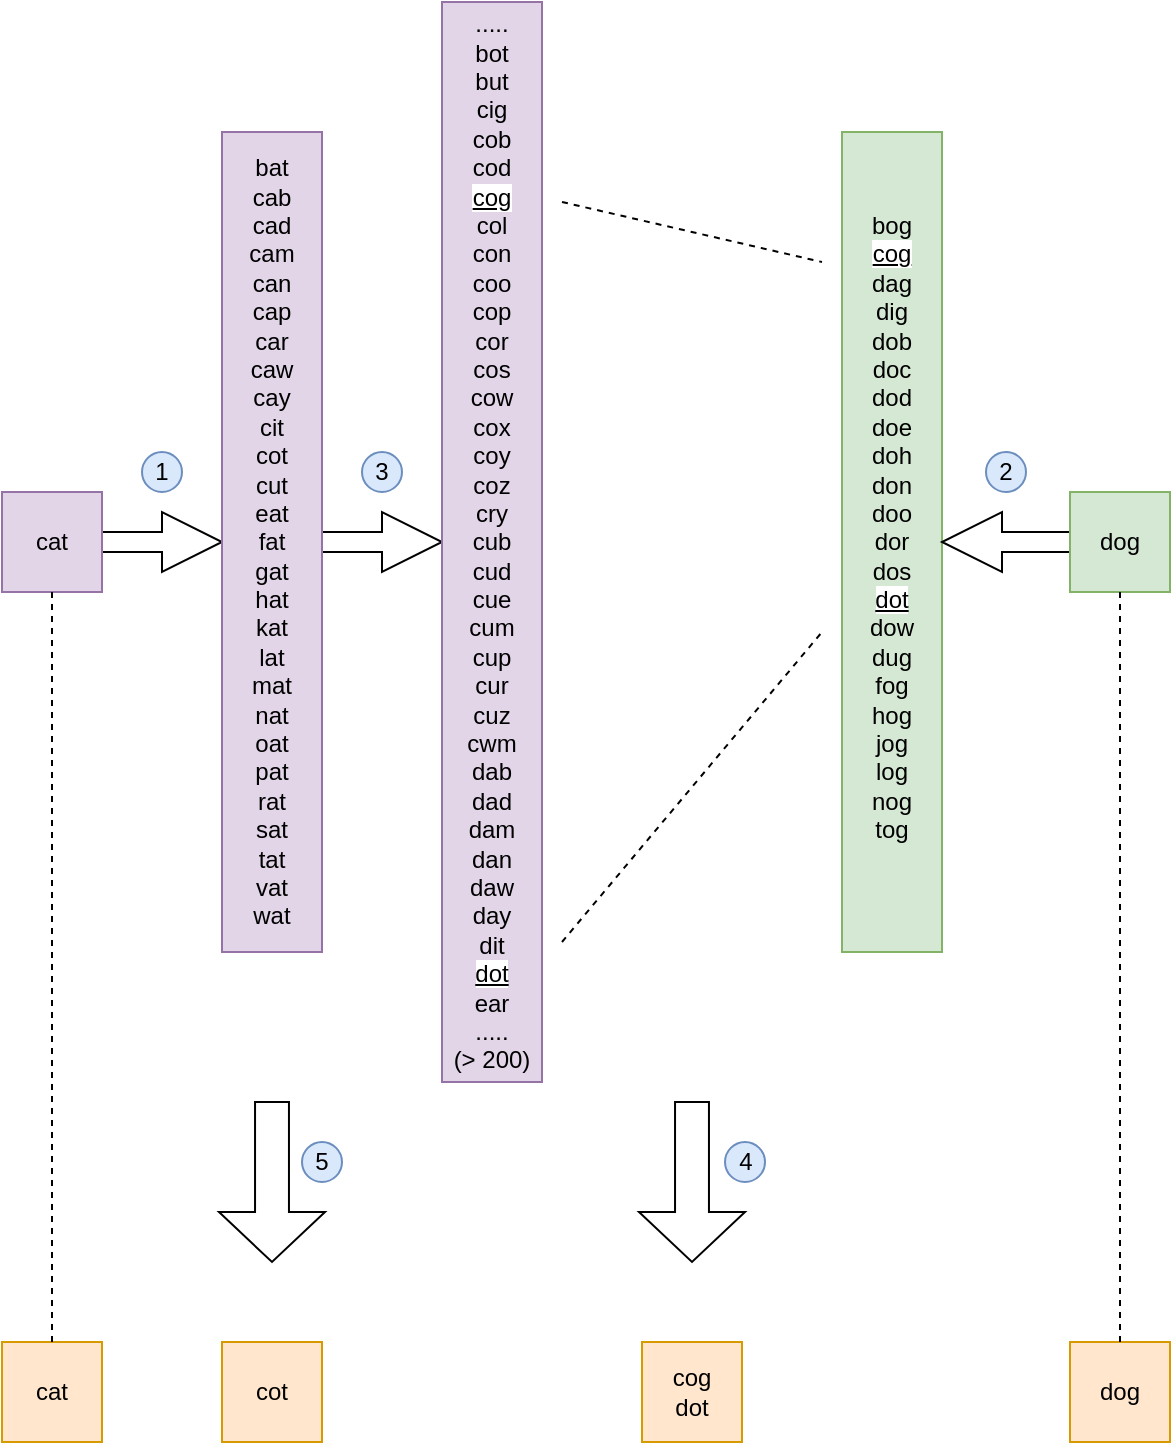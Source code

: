 <mxfile version="11.2.5" type="device" pages="1"><diagram id="UOeI3dxI3NIM2mdNmChD" name="Page-1"><mxGraphModel dx="946" dy="682" grid="1" gridSize="10" guides="1" tooltips="1" connect="1" arrows="1" fold="1" page="1" pageScale="1" pageWidth="827" pageHeight="1169" math="0" shadow="0"><root><mxCell id="0"/><mxCell id="1" parent="0"/><mxCell id="DkJRjAM9unMO9o6rJoWp-8" style="edgeStyle=orthogonalEdgeStyle;rounded=0;orthogonalLoop=1;jettySize=auto;html=1;shape=arrow;" parent="1" source="DkJRjAM9unMO9o6rJoWp-1" target="DkJRjAM9unMO9o6rJoWp-2" edge="1"><mxGeometry relative="1" as="geometry"/></mxCell><mxCell id="DkJRjAM9unMO9o6rJoWp-1" value="cat" style="rounded=0;whiteSpace=wrap;html=1;fillColor=#e1d5e7;strokeColor=#9673a6;" parent="1" vertex="1"><mxGeometry x="20" y="285" width="50" height="50" as="geometry"/></mxCell><mxCell id="DkJRjAM9unMO9o6rJoWp-9" style="edgeStyle=orthogonalEdgeStyle;rounded=0;orthogonalLoop=1;jettySize=auto;html=1;entryX=0;entryY=0.5;entryDx=0;entryDy=0;shape=arrow;" parent="1" source="DkJRjAM9unMO9o6rJoWp-2" target="DkJRjAM9unMO9o6rJoWp-5" edge="1"><mxGeometry relative="1" as="geometry"/></mxCell><mxCell id="DkJRjAM9unMO9o6rJoWp-2" value="&lt;div&gt;bat&lt;/div&gt;&lt;div&gt;cab&lt;/div&gt;&lt;div&gt;cad&lt;/div&gt;&lt;div&gt;cam&lt;/div&gt;&lt;div&gt;can&lt;/div&gt;&lt;div&gt;cap&lt;/div&gt;&lt;div&gt;car&lt;/div&gt;&lt;div&gt;caw&lt;/div&gt;&lt;div&gt;cay&lt;/div&gt;&lt;div&gt;cit&lt;/div&gt;&lt;div&gt;cot&lt;/div&gt;&lt;div&gt;cut&lt;/div&gt;&lt;div&gt;eat&lt;/div&gt;&lt;div&gt;fat&lt;/div&gt;&lt;div&gt;gat&lt;/div&gt;&lt;div&gt;hat&lt;/div&gt;&lt;div&gt;kat&lt;/div&gt;&lt;div&gt;lat&lt;/div&gt;&lt;div&gt;mat&lt;/div&gt;&lt;div&gt;nat&lt;/div&gt;&lt;div&gt;oat&lt;/div&gt;&lt;div&gt;pat&lt;/div&gt;&lt;div&gt;rat&lt;/div&gt;&lt;div&gt;sat&lt;/div&gt;&lt;div&gt;tat&lt;/div&gt;&lt;div&gt;vat&lt;/div&gt;&lt;div&gt;wat&lt;/div&gt;" style="rounded=0;whiteSpace=wrap;html=1;fillColor=#e1d5e7;strokeColor=#9673a6;" parent="1" vertex="1"><mxGeometry x="130" y="105" width="50" height="410" as="geometry"/></mxCell><mxCell id="DkJRjAM9unMO9o6rJoWp-3" value="&lt;div&gt;bog&lt;/div&gt;&lt;div&gt;&lt;span style=&quot;background-color: rgb(255 , 255 , 255)&quot;&gt;&lt;u&gt;cog&lt;/u&gt;&lt;/span&gt;&lt;/div&gt;&lt;div&gt;dag&lt;/div&gt;&lt;div&gt;dig&lt;/div&gt;&lt;div&gt;dob&lt;/div&gt;&lt;div&gt;doc&lt;/div&gt;&lt;div&gt;dod&lt;/div&gt;&lt;div&gt;doe&lt;/div&gt;&lt;div&gt;doh&lt;/div&gt;&lt;div&gt;don&lt;/div&gt;&lt;div&gt;doo&lt;/div&gt;&lt;div&gt;dor&lt;/div&gt;&lt;div&gt;dos&lt;/div&gt;&lt;div&gt;&lt;span style=&quot;background-color: rgb(255 , 255 , 255)&quot;&gt;&lt;u&gt;dot&lt;/u&gt;&lt;/span&gt;&lt;/div&gt;&lt;div&gt;dow&lt;/div&gt;&lt;div&gt;dug&lt;/div&gt;&lt;div&gt;fog&lt;/div&gt;&lt;div&gt;hog&lt;/div&gt;&lt;div&gt;jog&lt;/div&gt;&lt;div&gt;log&lt;/div&gt;&lt;div&gt;nog&lt;/div&gt;&lt;div&gt;tog&lt;/div&gt;&lt;div&gt;&lt;br&gt;&lt;/div&gt;" style="rounded=0;whiteSpace=wrap;html=1;fillColor=#d5e8d4;strokeColor=#82b366;" parent="1" vertex="1"><mxGeometry x="440" y="105" width="50" height="410" as="geometry"/></mxCell><mxCell id="DkJRjAM9unMO9o6rJoWp-6" style="edgeStyle=orthogonalEdgeStyle;rounded=0;orthogonalLoop=1;jettySize=auto;html=1;entryX=1;entryY=0.5;entryDx=0;entryDy=0;shape=arrow;" parent="1" source="DkJRjAM9unMO9o6rJoWp-4" target="DkJRjAM9unMO9o6rJoWp-3" edge="1"><mxGeometry relative="1" as="geometry"/></mxCell><mxCell id="DkJRjAM9unMO9o6rJoWp-4" value="dog" style="rounded=0;whiteSpace=wrap;html=1;fillColor=#d5e8d4;strokeColor=#82b366;" parent="1" vertex="1"><mxGeometry x="554" y="285" width="50" height="50" as="geometry"/></mxCell><mxCell id="DkJRjAM9unMO9o6rJoWp-5" value="&lt;div&gt;&lt;div&gt;.....&lt;/div&gt;&lt;div&gt;bot&lt;/div&gt;&lt;div&gt;but&lt;/div&gt;&lt;div&gt;cig&lt;/div&gt;&lt;div&gt;cob&lt;/div&gt;&lt;div&gt;cod&lt;/div&gt;&lt;div&gt;&lt;span style=&quot;background-color: rgb(255 , 255 , 255)&quot;&gt;&lt;u&gt;cog&lt;/u&gt;&lt;/span&gt;&lt;/div&gt;&lt;div&gt;col&lt;/div&gt;&lt;div&gt;con&lt;/div&gt;&lt;div&gt;coo&lt;/div&gt;&lt;div&gt;cop&lt;/div&gt;&lt;div&gt;cor&lt;/div&gt;&lt;div&gt;cos&lt;/div&gt;&lt;div&gt;cow&lt;/div&gt;&lt;div&gt;cox&lt;/div&gt;&lt;div&gt;coy&lt;/div&gt;&lt;div&gt;coz&lt;/div&gt;&lt;div&gt;cry&lt;/div&gt;&lt;div&gt;cub&lt;/div&gt;&lt;div&gt;cud&lt;/div&gt;&lt;div&gt;cue&lt;/div&gt;&lt;div&gt;cum&lt;/div&gt;&lt;div&gt;cup&lt;/div&gt;&lt;div&gt;cur&lt;/div&gt;&lt;div&gt;cuz&lt;/div&gt;&lt;div&gt;cwm&lt;/div&gt;&lt;div&gt;dab&lt;/div&gt;&lt;div&gt;dad&lt;/div&gt;&lt;div&gt;dam&lt;/div&gt;&lt;div&gt;dan&lt;/div&gt;&lt;div&gt;daw&lt;/div&gt;&lt;div&gt;day&lt;/div&gt;&lt;div&gt;dit&lt;/div&gt;&lt;div&gt;&lt;span style=&quot;background-color: rgb(255 , 255 , 255)&quot;&gt;&lt;u&gt;dot&lt;/u&gt;&lt;/span&gt;&lt;/div&gt;&lt;div&gt;ear&lt;br&gt;.....&lt;/div&gt;&lt;/div&gt;&lt;div&gt;(&amp;gt; 200)&lt;/div&gt;" style="rounded=0;whiteSpace=wrap;html=1;fillColor=#e1d5e7;strokeColor=#9673a6;" parent="1" vertex="1"><mxGeometry x="240" y="40" width="50" height="540" as="geometry"/></mxCell><mxCell id="DkJRjAM9unMO9o6rJoWp-10" value="" style="endArrow=none;html=1;startArrow=none;startFill=0;dashed=1;endFill=0;" parent="1" edge="1"><mxGeometry width="50" height="50" relative="1" as="geometry"><mxPoint x="300" y="140" as="sourcePoint"/><mxPoint x="430" y="170" as="targetPoint"/></mxGeometry></mxCell><mxCell id="DkJRjAM9unMO9o6rJoWp-11" value="" style="endArrow=none;html=1;strokeColor=#000000;startArrow=none;startFill=0;dashed=1;strokeWidth=1;endFill=0;" parent="1" edge="1"><mxGeometry width="50" height="50" relative="1" as="geometry"><mxPoint x="300" y="510" as="sourcePoint"/><mxPoint x="430" y="355" as="targetPoint"/></mxGeometry></mxCell><mxCell id="EBayxATvgJCCMTUv-KVU-1" value="1" style="ellipse;whiteSpace=wrap;html=1;aspect=fixed;fillColor=#dae8fc;strokeColor=#6c8ebf;" vertex="1" parent="1"><mxGeometry x="90" y="265" width="20" height="20" as="geometry"/></mxCell><mxCell id="EBayxATvgJCCMTUv-KVU-2" value="2" style="ellipse;whiteSpace=wrap;html=1;aspect=fixed;fillColor=#dae8fc;strokeColor=#6c8ebf;" vertex="1" parent="1"><mxGeometry x="512" y="265" width="20" height="20" as="geometry"/></mxCell><mxCell id="EBayxATvgJCCMTUv-KVU-3" value="3" style="ellipse;whiteSpace=wrap;html=1;aspect=fixed;fillColor=#dae8fc;strokeColor=#6c8ebf;" vertex="1" parent="1"><mxGeometry x="200" y="265" width="20" height="20" as="geometry"/></mxCell><mxCell id="EBayxATvgJCCMTUv-KVU-6" value="cog&lt;br&gt;dot" style="rounded=0;whiteSpace=wrap;html=1;fillColor=#ffe6cc;strokeColor=#d79b00;" vertex="1" parent="1"><mxGeometry x="340" y="710" width="50" height="50" as="geometry"/></mxCell><mxCell id="EBayxATvgJCCMTUv-KVU-7" value="cot" style="rounded=0;whiteSpace=wrap;html=1;fillColor=#ffe6cc;strokeColor=#d79b00;" vertex="1" parent="1"><mxGeometry x="130" y="710" width="50" height="50" as="geometry"/></mxCell><mxCell id="EBayxATvgJCCMTUv-KVU-8" value="cat" style="rounded=0;whiteSpace=wrap;html=1;fillColor=#ffe6cc;strokeColor=#d79b00;" vertex="1" parent="1"><mxGeometry x="20" y="710" width="50" height="50" as="geometry"/></mxCell><mxCell id="EBayxATvgJCCMTUv-KVU-9" value="dog" style="rounded=0;whiteSpace=wrap;html=1;fillColor=#ffe6cc;strokeColor=#d79b00;" vertex="1" parent="1"><mxGeometry x="554" y="710" width="50" height="50" as="geometry"/></mxCell><mxCell id="EBayxATvgJCCMTUv-KVU-10" value="4" style="ellipse;whiteSpace=wrap;html=1;aspect=fixed;fillColor=#dae8fc;strokeColor=#6c8ebf;" vertex="1" parent="1"><mxGeometry x="381.5" y="610" width="20" height="20" as="geometry"/></mxCell><mxCell id="EBayxATvgJCCMTUv-KVU-11" value="5" style="ellipse;whiteSpace=wrap;html=1;aspect=fixed;fillColor=#dae8fc;strokeColor=#6c8ebf;" vertex="1" parent="1"><mxGeometry x="170" y="610" width="20" height="20" as="geometry"/></mxCell><mxCell id="EBayxATvgJCCMTUv-KVU-12" value="" style="html=1;shadow=0;dashed=0;align=center;verticalAlign=middle;shape=mxgraph.arrows2.arrow;dy=0.68;dx=25;direction=south;notch=0;" vertex="1" parent="1"><mxGeometry x="338.5" y="590" width="53" height="80" as="geometry"/></mxCell><mxCell id="EBayxATvgJCCMTUv-KVU-13" value="" style="html=1;shadow=0;dashed=0;align=center;verticalAlign=middle;shape=mxgraph.arrows2.arrow;dy=0.68;dx=25;direction=south;notch=0;" vertex="1" parent="1"><mxGeometry x="128.5" y="590" width="53" height="80" as="geometry"/></mxCell><mxCell id="EBayxATvgJCCMTUv-KVU-14" value="" style="endArrow=none;html=1;strokeColor=#000000;startArrow=none;startFill=0;dashed=1;strokeWidth=1;endFill=0;" edge="1" parent="1" source="EBayxATvgJCCMTUv-KVU-9" target="DkJRjAM9unMO9o6rJoWp-4"><mxGeometry width="50" height="50" relative="1" as="geometry"><mxPoint x="310" y="520" as="sourcePoint"/><mxPoint x="440" y="365" as="targetPoint"/></mxGeometry></mxCell><mxCell id="EBayxATvgJCCMTUv-KVU-15" value="" style="endArrow=none;html=1;strokeColor=#000000;startArrow=none;startFill=0;dashed=1;strokeWidth=1;endFill=0;" edge="1" parent="1" source="EBayxATvgJCCMTUv-KVU-8" target="DkJRjAM9unMO9o6rJoWp-1"><mxGeometry width="50" height="50" relative="1" as="geometry"><mxPoint x="589" y="720" as="sourcePoint"/><mxPoint x="589" y="345" as="targetPoint"/></mxGeometry></mxCell></root></mxGraphModel></diagram></mxfile>